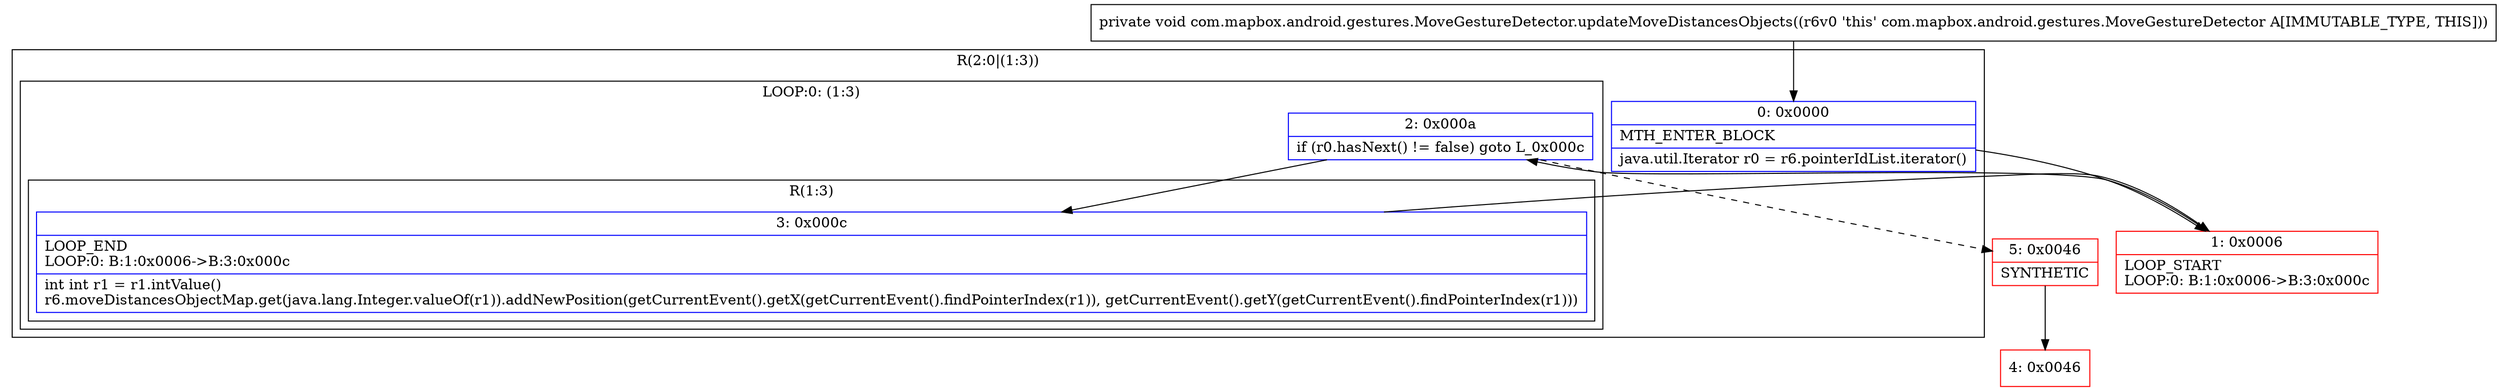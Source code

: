 digraph "CFG forcom.mapbox.android.gestures.MoveGestureDetector.updateMoveDistancesObjects()V" {
subgraph cluster_Region_1740389429 {
label = "R(2:0|(1:3))";
node [shape=record,color=blue];
Node_0 [shape=record,label="{0\:\ 0x0000|MTH_ENTER_BLOCK\l|java.util.Iterator r0 = r6.pointerIdList.iterator()\l}"];
subgraph cluster_LoopRegion_840430999 {
label = "LOOP:0: (1:3)";
node [shape=record,color=blue];
Node_2 [shape=record,label="{2\:\ 0x000a|if (r0.hasNext() != false) goto L_0x000c\l}"];
subgraph cluster_Region_1983411389 {
label = "R(1:3)";
node [shape=record,color=blue];
Node_3 [shape=record,label="{3\:\ 0x000c|LOOP_END\lLOOP:0: B:1:0x0006\-\>B:3:0x000c\l|int int r1 = r1.intValue()\lr6.moveDistancesObjectMap.get(java.lang.Integer.valueOf(r1)).addNewPosition(getCurrentEvent().getX(getCurrentEvent().findPointerIndex(r1)), getCurrentEvent().getY(getCurrentEvent().findPointerIndex(r1)))\l}"];
}
}
}
Node_1 [shape=record,color=red,label="{1\:\ 0x0006|LOOP_START\lLOOP:0: B:1:0x0006\-\>B:3:0x000c\l}"];
Node_4 [shape=record,color=red,label="{4\:\ 0x0046}"];
Node_5 [shape=record,color=red,label="{5\:\ 0x0046|SYNTHETIC\l}"];
MethodNode[shape=record,label="{private void com.mapbox.android.gestures.MoveGestureDetector.updateMoveDistancesObjects((r6v0 'this' com.mapbox.android.gestures.MoveGestureDetector A[IMMUTABLE_TYPE, THIS])) }"];
MethodNode -> Node_0;
Node_0 -> Node_1;
Node_2 -> Node_3;
Node_2 -> Node_5[style=dashed];
Node_3 -> Node_1;
Node_1 -> Node_2;
Node_5 -> Node_4;
}

